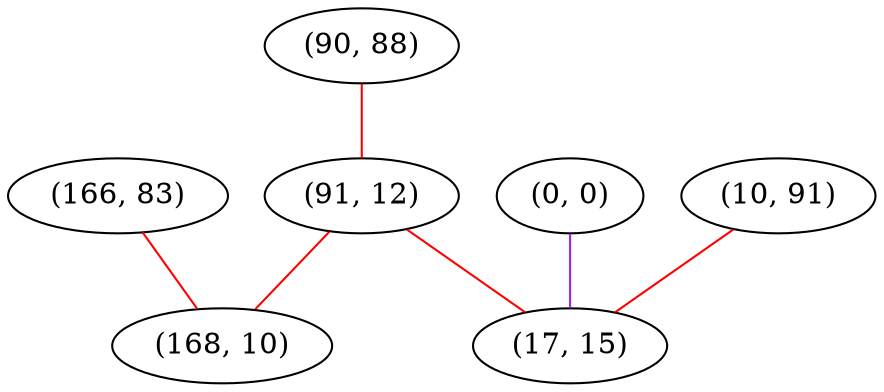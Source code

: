 graph "" {
"(166, 83)";
"(90, 88)";
"(0, 0)";
"(91, 12)";
"(168, 10)";
"(10, 91)";
"(17, 15)";
"(166, 83)" -- "(168, 10)"  [color=red, key=0, weight=1];
"(90, 88)" -- "(91, 12)"  [color=red, key=0, weight=1];
"(0, 0)" -- "(17, 15)"  [color=purple, key=0, weight=4];
"(91, 12)" -- "(168, 10)"  [color=red, key=0, weight=1];
"(91, 12)" -- "(17, 15)"  [color=red, key=0, weight=1];
"(10, 91)" -- "(17, 15)"  [color=red, key=0, weight=1];
}
